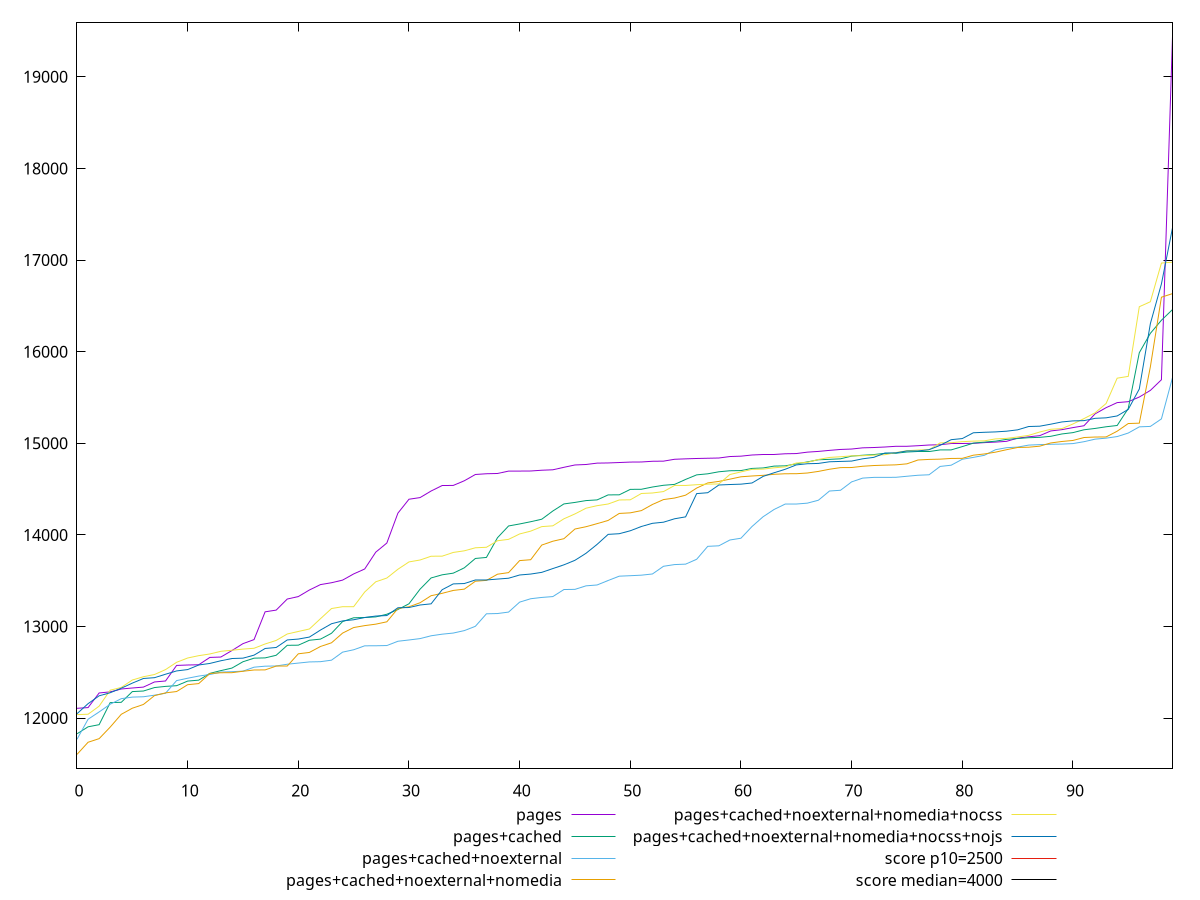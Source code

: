 reset

$pages <<EOF
0 12106.881000000001
1 12114.713499999998
2 12274.325999999997
3 12286.385000000002
4 12317.7
5 12328.622000000001
6 12338.465
7 12394.405
8 12405.125
9 12574.892499999998
10 12579.567000000003
11 12582.346000000001
12 12662.383499999996
13 12666.590500000002
14 12737.668999999998
15 12812.943499999998
16 12857.216
17 13160.128499999999
18 13178.850499999997
19 13299.622
20 13326.756999999998
21 13398.262999999999
22 13457.2835
23 13477.7425
24 13506.207000000002
25 13573.700499999999
26 13627.811000000002
27 13811.583999999995
28 13911.071000000002
29 14237.198
30 14389.113
31 14407.118999999999
32 14478.917999999998
33 14538.8795
34 14539.704500000003
35 14590.690999999999
36 14659.239499999996
37 14667.352999999997
38 14670.226999999999
39 14696.155499999997
40 14696.451500000003
41 14697.331000000002
42 14705.691000000003
43 14710.537499999999
44 14737.6405
45 14763.105999999996
46 14768.327
47 14783.234500000004
48 14785.252999999997
49 14789.792999999998
50 14794.683999999997
51 14795.638500000003
52 14803.509499999998
53 14804.958
54 14825.286999999997
55 14830.039999999999
56 14833.893000000004
57 14836.521999999997
58 14839.117499999997
59 14855.166999999998
60 14859.305500000002
61 14871.950499999997
62 14877.333500000002
63 14877.615000000002
64 14885.406499999997
65 14887.549999999997
66 14903.0845
67 14911.065499999997
68 14922.489499999998
69 14932.5245
70 14937.047
71 14950.145
72 14953.534000000003
73 14959.1795
74 14966.910499999998
75 14967.074499999999
76 14973.352499999997
77 14980.998500000002
78 14984.023500000003
79 14997.218
80 14997.579999999998
81 14999.293500000002
82 15007.031500000001
83 15012.869
84 15021.130500000001
85 15055.916999999998
86 15070.363499999996
87 15083.152000000002
88 15134.607
89 15148.582500000002
90 15170.892000000003
91 15191.420500000004
92 15320.743500000002
93 15388.6615
94 15443.870500000003
95 15453.9975
96 15504.784500000002
97 15577.143500000002
98 15693.6015
99 19438.5855
EOF

$pagesCached <<EOF
0 11828.665
1 11904.907000000001
2 11928.157
3 12169.081499999998
4 12172.332999999999
5 12289.4415
6 12295.563000000002
7 12333.293000000003
8 12346.172000000002
9 12353.821500000002
10 12404.113500000003
11 12414.247999999996
12 12487.969000000001
13 12518.549
14 12546.092999999997
15 12615.209999999997
16 12654.255
17 12657.281499999997
18 12685.9025
19 12794.5635
20 12795.965000000002
21 12849.877
22 12862.026999999998
23 12926.124000000002
24 13053.876500000002
25 13094.962499999994
26 13098.381000000001
27 13104.735000000004
28 13133.7985
29 13185.6005
30 13247.858
31 13407.219999999998
32 13529.947500000002
33 13564.121000000001
34 13582.217999999997
35 13640.324
36 13742.626
37 13753.853000000005
38 13969.274000000001
39 14097.256000000001
40 14119.208999999999
41 14143.664
42 14171.014
43 14260.549500000001
44 14337.830999999998
45 14354.341
46 14374.338999999998
47 14381.857999999997
48 14436.520000000002
49 14437.179499999998
50 14496.8225
51 14497.818500000001
52 14522.434
53 14541.443
54 14551.014000000003
55 14605.433
56 14655.1525
57 14666.680000000002
58 14688.724999999999
59 14700.046999999997
60 14701.947500000002
61 14725.355
62 14730.426499999998
63 14750.802500000002
64 14753.518500000002
65 14774.9425
66 14796.452999999998
67 14819.9065
68 14824.581999999999
69 14830.467499999999
70 14860.113000000001
71 14869.224499999997
72 14876.653999999999
73 14890.292
74 14891.108999999999
75 14904.45
76 14911.403500000004
77 14911.440999999999
78 14927.428499999998
79 14927.8705
80 14963.609500000006
81 15001.816000000003
82 15012.546
83 15022.709000000003
84 15042.617500000002
85 15051.731
86 15060.8255
87 15064.539000000004
88 15076.051000000003
89 15101.596500000001
90 15116.196999999998
91 15147.251
92 15161.77
93 15180.058500000003
94 15194.207500000002
95 15378.925000000007
96 15988.501499999998
97 16200.251999999999
98 16343.161500000004
99 16459.468999999997
EOF

$pagesCachedNoexternal <<EOF
0 11768.957999999999
1 11987.407
2 12067.374999999998
3 12151.704000000003
4 12212.267999999996
5 12229.232999999997
6 12232.868
7 12250.122
8 12271.443999999998
9 12409.476499999999
10 12435.241
11 12458.805999999997
12 12475.832000000002
13 12502.2195
14 12506.730999999996
15 12512.649999999998
16 12555.788999999997
17 12566.876999999997
18 12568.934
19 12587.962
20 12600.614
21 12613.154000000002
22 12615.942
23 12632.409
24 12719.975999999999
25 12745.922499999999
26 12789.033
27 12789.624999999998
28 12792.160000000002
29 12838.872999999996
30 12852.815999999999
31 12867.832000000002
32 12898.593
33 12916.09
34 12928.310000000001
35 12955.1025
36 13002.0105
37 13138.4535
38 13141.426
39 13157.249999999998
40 13265.933000000003
41 13303.008000000002
42 13317.161999999997
43 13326.470000000001
44 13403.524000000001
45 13405.276
46 13443.800999999998
47 13453.148999999998
48 13502.345000000001
49 13549.292000000001
50 13554.415999999997
51 13560.22
52 13573.164
53 13657.266000000001
54 13675.807999999997
55 13680.659000000003
56 13734.050000000003
57 13874.957000000002
58 13880.783999999998
59 13944.150999999998
60 13963.458999999999
61 14091.229000000003
62 14197.823000000002
63 14277.8635
64 14336.553
65 14336.7045
66 14346.337500000003
67 14378.317
68 14478.836
69 14487.033
70 14578.452500000001
71 14619.825999999997
72 14627.515000000001
73 14627.600999999999
74 14628.461
75 14639.942500000001
76 14650.902000000004
77 14656.077999999998
78 14747.242499999998
79 14760.651999999998
80 14825.452999999998
81 14845.773000000001
82 14868.649000000001
83 14929.516000000003
84 14951.574
85 14958.183000000005
86 14980.0145
87 14985.213
88 14989.088
89 14991.019
90 14996.553499999998
91 15017.085000000001
92 15044.894499999999
93 15055.985
94 15073.234499999999
95 15111.62
96 15179.329
97 15184.006999999998
98 15266.2525
99 15716.718500000003
EOF

$pagesCachedNoexternalNomedia <<EOF
0 11603.7045
1 11736.354500000001
2 11775.710000000003
3 11901.911499999998
4 12041.354000000001
5 12108.002
6 12148.944999999996
7 12245.384000000002
8 12275.348999999997
9 12289.983500000002
10 12364.681999999997
11 12376.681999999999
12 12486.465
13 12495.043999999998
14 12495.879
15 12511.4325
16 12525.170999999998
17 12526.280999999999
18 12568.054
19 12568.416
20 12701.851500000004
21 12716.7465
22 12781.9015
23 12822.106999999998
24 12927.805000000004
25 12988.450999999997
26 13009.489499999998
27 13025.502
28 13051.199
29 13196.144
30 13215.3335
31 13259.092500000002
32 13336.271499999999
33 13362.151999999998
34 13393.572999999997
35 13407.721
36 13493.955000000002
37 13503.193
38 13570.817
39 13588.0615
40 13719.351000000002
41 13728.9425
42 13888.884999999998
43 13930.791000000001
44 13958.325999999997
45 14063.9535
46 14089.204500000003
47 14122.764999999996
48 14157.747
49 14234.067000000003
50 14240.561000000002
51 14264.778999999997
52 14331.968
53 14385.329999999998
54 14402.142999999996
55 14433.568500000003
56 14511.18
57 14567.184500000001
58 14583.6495
59 14608.282500000001
60 14634.147500000003
61 14642.956000000002
62 14649.854000000001
63 14661.212
64 14667.361499999997
65 14667.702
66 14675.332000000002
67 14692.84
68 14716.455000000002
69 14734.226000000002
70 14735.210000000003
71 14749.053999999996
72 14756.993499999999
73 14761.121
74 14764.489000000001
75 14775.491000000004
76 14817.567
77 14823.824000000006
78 14826.579000000002
79 14834.395
80 14835.3505
81 14869.843999999997
82 14883.360999999999
83 14902.8805
84 14929.713
85 14953.975000000002
86 14957.055499999999
87 14968.1915
88 15003.546000000002
89 15019.4035
90 15030.7295
91 15062.704500000003
92 15068.103
93 15069.255999999998
94 15131.8815
95 15215.361500000003
96 15219.483000000004
97 15834.265
98 16594.547
99 16633.5535
EOF

$pagesCachedNoexternalNomediaNocss <<EOF
0 12038.505500000001
1 12042.198
2 12130.526
3 12304.824999999999
4 12334.781000000003
5 12415.879
6 12451.666000000001
7 12475.770999999999
8 12529.605
9 12609.082999999999
10 12656.016499999998
11 12681.467999999997
12 12699.889500000001
13 12729.286499999998
14 12740.733
15 12753.285
16 12762.338
17 12809.201999999997
18 12847.8535
19 12918.166999999998
20 12945.763000000003
21 12972.696499999998
22 13084.816000000003
23 13195.956
24 13216.0285
25 13216.069
26 13376.4565
27 13487.918999999998
28 13529.039
29 13624.8965
30 13704.901500000004
31 13725.7565
32 13767.047999999999
33 13767.697499999998
34 13808.258000000002
35 13826.125000000004
36 13859.132
37 13864.755500000001
38 13935.873
39 13951.262499999997
40 14010.157
41 14041.027999999998
42 14090.172
43 14098.881
44 14175.483499999998
45 14228.852999999996
46 14291.241
47 14318.826499999996
48 14337.035
49 14381.074000000002
50 14382.992999999999
51 14451.884000000004
52 14457.193499999998
53 14472.751999999999
54 14539.489500000001
55 14539.605
56 14547.709000000003
57 14553.854
58 14555.811000000002
59 14659.0615
60 14687.273000000001
61 14715.445000000002
62 14717.923000000003
63 14732.158
64 14742.164999999999
65 14784.486999999997
66 14791.129
67 14823.346000000001
68 14845.382500000002
69 14852.8875
70 14862.614
71 14864.039499999999
72 14870.660500000002
73 14874.626000000002
74 14898.509000000002
75 14918.589500000002
76 14925.875000000002
77 14929.751
78 15004.296000000004
79 15006.1045
80 15017.468999999997
81 15023.400999999998
82 15026.658500000005
83 15047.608
84 15053.742499999998
85 15068.787500000002
86 15086.464999999997
87 15122.931999999997
88 15152.914999999999
89 15160.235499999999
90 15210.571499999998
91 15269.559000000001
92 15332.001999999997
93 15434.142499999996
94 15710.640000000003
95 15730.177
96 16490.592
97 16544.929
98 16967.254
99 16976.718999999997
EOF

$pagesCachedNoexternalNomediaNocssNojs <<EOF
0 12048.002000000002
1 12157.670000000002
2 12243.374
3 12276.883499999998
4 12326.356000000003
5 12381.900999999998
6 12432.476999999999
7 12441.182000000003
8 12478.928500000002
9 12514.973999999998
10 12529.817
11 12579.732
12 12596.5965
13 12626.047
14 12650.340999999999
15 12654.399500000003
16 12687.259500000002
17 12760.063000000002
18 12770.802
19 12853.261000000002
20 12862.749
21 12884.439999999999
22 12961.030499999999
23 13030.064
24 13060.902999999998
25 13073.442
26 13097.963499999998
27 13113.989000000001
28 13119.359
29 13204.597000000003
30 13207.103500000001
31 13234.5625
32 13247.234499999999
33 13401.627
34 13464.880999999998
35 13468.812
36 13507.811000000002
37 13507.893500000006
38 13517.591
39 13526.878499999997
40 13562.177
41 13572.398000000001
42 13590.883000000003
43 13632.236499999999
44 13672.997999999998
45 13722.616
46 13799.096999999998
47 13896.394999999999
48 14005.6785
49 14012.783000000001
50 14044.905999999999
51 14091.669999999998
52 14126.1465
53 14138.475
54 14175.744000000002
55 14196.7765
56 14450.527500000002
57 14460.278
58 14544.465
59 14549.701500000003
60 14553.662
61 14566.495499999999
62 14638.346500000001
63 14678.38
64 14716.266499999998
65 14763.745000000003
66 14776.569
67 14779.940499999999
68 14797.994999999999
69 14801.805500000002
70 14805.595499999996
71 14830.4745
72 14846.119
73 14892.3255
74 14895.206
75 14915.996999999996
76 14916.324500000002
77 14929.663000000004
78 14978.050499999998
79 15039.27
80 15051.321000000002
81 15114.5335
82 15119.891500000002
83 15124.0765
84 15131.813500000002
85 15146.5155
86 15182.937500000002
87 15186.390499999998
88 15208.381999999998
89 15232.715
90 15244.237999999998
91 15247.133999999995
92 15272.1045
93 15277.7285
94 15298.312000000002
95 15369.931499999999
96 15592.589999999997
97 16305.981499999998
98 16739.532
99 17350.9095
EOF

set key outside below
set xrange [0:99]
set yrange [11447.006879999999:19595.28312]
set trange [11447.006879999999:19595.28312]
set terminal svg size 640, 600 enhanced background rgb 'white'
set output "reprap/largest-contentful-paint/comparison/sorted/all_raw.svg"

plot $pages title "pages" with line, \
     $pagesCached title "pages+cached" with line, \
     $pagesCachedNoexternal title "pages+cached+noexternal" with line, \
     $pagesCachedNoexternalNomedia title "pages+cached+noexternal+nomedia" with line, \
     $pagesCachedNoexternalNomediaNocss title "pages+cached+noexternal+nomedia+nocss" with line, \
     $pagesCachedNoexternalNomediaNocssNojs title "pages+cached+noexternal+nomedia+nocss+nojs" with line, \
     2500 title "score p10=2500", \
     4000 title "score median=4000"

reset
